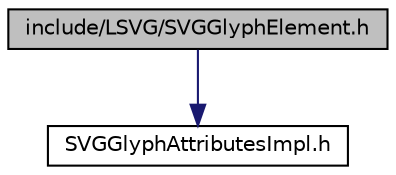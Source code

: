 digraph G
{
  edge [fontname="Helvetica",fontsize="10",labelfontname="Helvetica",labelfontsize="10"];
  node [fontname="Helvetica",fontsize="10",shape=record];
  Node1 [label="include/LSVG/SVGGlyphElement.h",height=0.2,width=0.4,color="black", fillcolor="grey75", style="filled" fontcolor="black"];
  Node1 -> Node2 [color="midnightblue",fontsize="10",style="solid",fontname="Helvetica"];
  Node2 [label="SVGGlyphAttributesImpl.h",height=0.2,width=0.4,color="black", fillcolor="white", style="filled",URL="$_s_v_g_glyph_attributes_impl_8h.html"];
}
